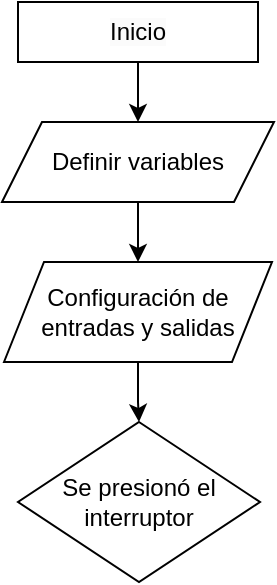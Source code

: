 <mxfile version="24.8.6">
  <diagram name="Página-1" id="GUrog0tWcJF5uc0BCN4l">
    <mxGraphModel dx="880" dy="426" grid="1" gridSize="10" guides="1" tooltips="1" connect="1" arrows="1" fold="1" page="1" pageScale="1" pageWidth="827" pageHeight="1169" math="0" shadow="0">
      <root>
        <mxCell id="0" />
        <mxCell id="1" parent="0" />
        <mxCell id="awf-RZ7QYnmuVnEtE9_K-6" value="" style="edgeStyle=orthogonalEdgeStyle;rounded=0;orthogonalLoop=1;jettySize=auto;html=1;" edge="1" parent="1" source="awf-RZ7QYnmuVnEtE9_K-2" target="awf-RZ7QYnmuVnEtE9_K-5">
          <mxGeometry relative="1" as="geometry" />
        </mxCell>
        <mxCell id="awf-RZ7QYnmuVnEtE9_K-2" value="Definir variables" style="shape=parallelogram;perimeter=parallelogramPerimeter;whiteSpace=wrap;html=1;fixedSize=1;" vertex="1" parent="1">
          <mxGeometry x="346" y="90" width="136" height="40" as="geometry" />
        </mxCell>
        <mxCell id="awf-RZ7QYnmuVnEtE9_K-4" value="" style="edgeStyle=orthogonalEdgeStyle;rounded=0;orthogonalLoop=1;jettySize=auto;html=1;" edge="1" parent="1" source="awf-RZ7QYnmuVnEtE9_K-3" target="awf-RZ7QYnmuVnEtE9_K-2">
          <mxGeometry relative="1" as="geometry" />
        </mxCell>
        <mxCell id="awf-RZ7QYnmuVnEtE9_K-3" value="&lt;span style=&quot;color: rgb(0, 0, 0); font-family: Helvetica; font-size: 12px; font-style: normal; font-variant-ligatures: normal; font-variant-caps: normal; font-weight: 400; letter-spacing: normal; orphans: 2; text-align: center; text-indent: 0px; text-transform: none; widows: 2; word-spacing: 0px; -webkit-text-stroke-width: 0px; white-space: normal; background-color: rgb(251, 251, 251); text-decoration-thickness: initial; text-decoration-style: initial; text-decoration-color: initial; display: inline !important; float: none;&quot;&gt;Inicio&lt;/span&gt;" style="rounded=0;whiteSpace=wrap;html=1;" vertex="1" parent="1">
          <mxGeometry x="354" y="30" width="120" height="30" as="geometry" />
        </mxCell>
        <mxCell id="awf-RZ7QYnmuVnEtE9_K-9" value="" style="edgeStyle=orthogonalEdgeStyle;rounded=0;orthogonalLoop=1;jettySize=auto;html=1;" edge="1" parent="1" source="awf-RZ7QYnmuVnEtE9_K-5" target="awf-RZ7QYnmuVnEtE9_K-8">
          <mxGeometry relative="1" as="geometry" />
        </mxCell>
        <mxCell id="awf-RZ7QYnmuVnEtE9_K-5" value="Configuración de entradas y salidas" style="shape=parallelogram;perimeter=parallelogramPerimeter;whiteSpace=wrap;html=1;fixedSize=1;" vertex="1" parent="1">
          <mxGeometry x="347" y="160" width="134" height="50" as="geometry" />
        </mxCell>
        <mxCell id="awf-RZ7QYnmuVnEtE9_K-7" style="edgeStyle=orthogonalEdgeStyle;rounded=0;orthogonalLoop=1;jettySize=auto;html=1;exitX=0.5;exitY=1;exitDx=0;exitDy=0;" edge="1" parent="1" source="awf-RZ7QYnmuVnEtE9_K-5" target="awf-RZ7QYnmuVnEtE9_K-5">
          <mxGeometry relative="1" as="geometry" />
        </mxCell>
        <mxCell id="awf-RZ7QYnmuVnEtE9_K-8" value="Se presionó el interruptor" style="rhombus;whiteSpace=wrap;html=1;" vertex="1" parent="1">
          <mxGeometry x="354" y="240" width="121" height="80" as="geometry" />
        </mxCell>
      </root>
    </mxGraphModel>
  </diagram>
</mxfile>
